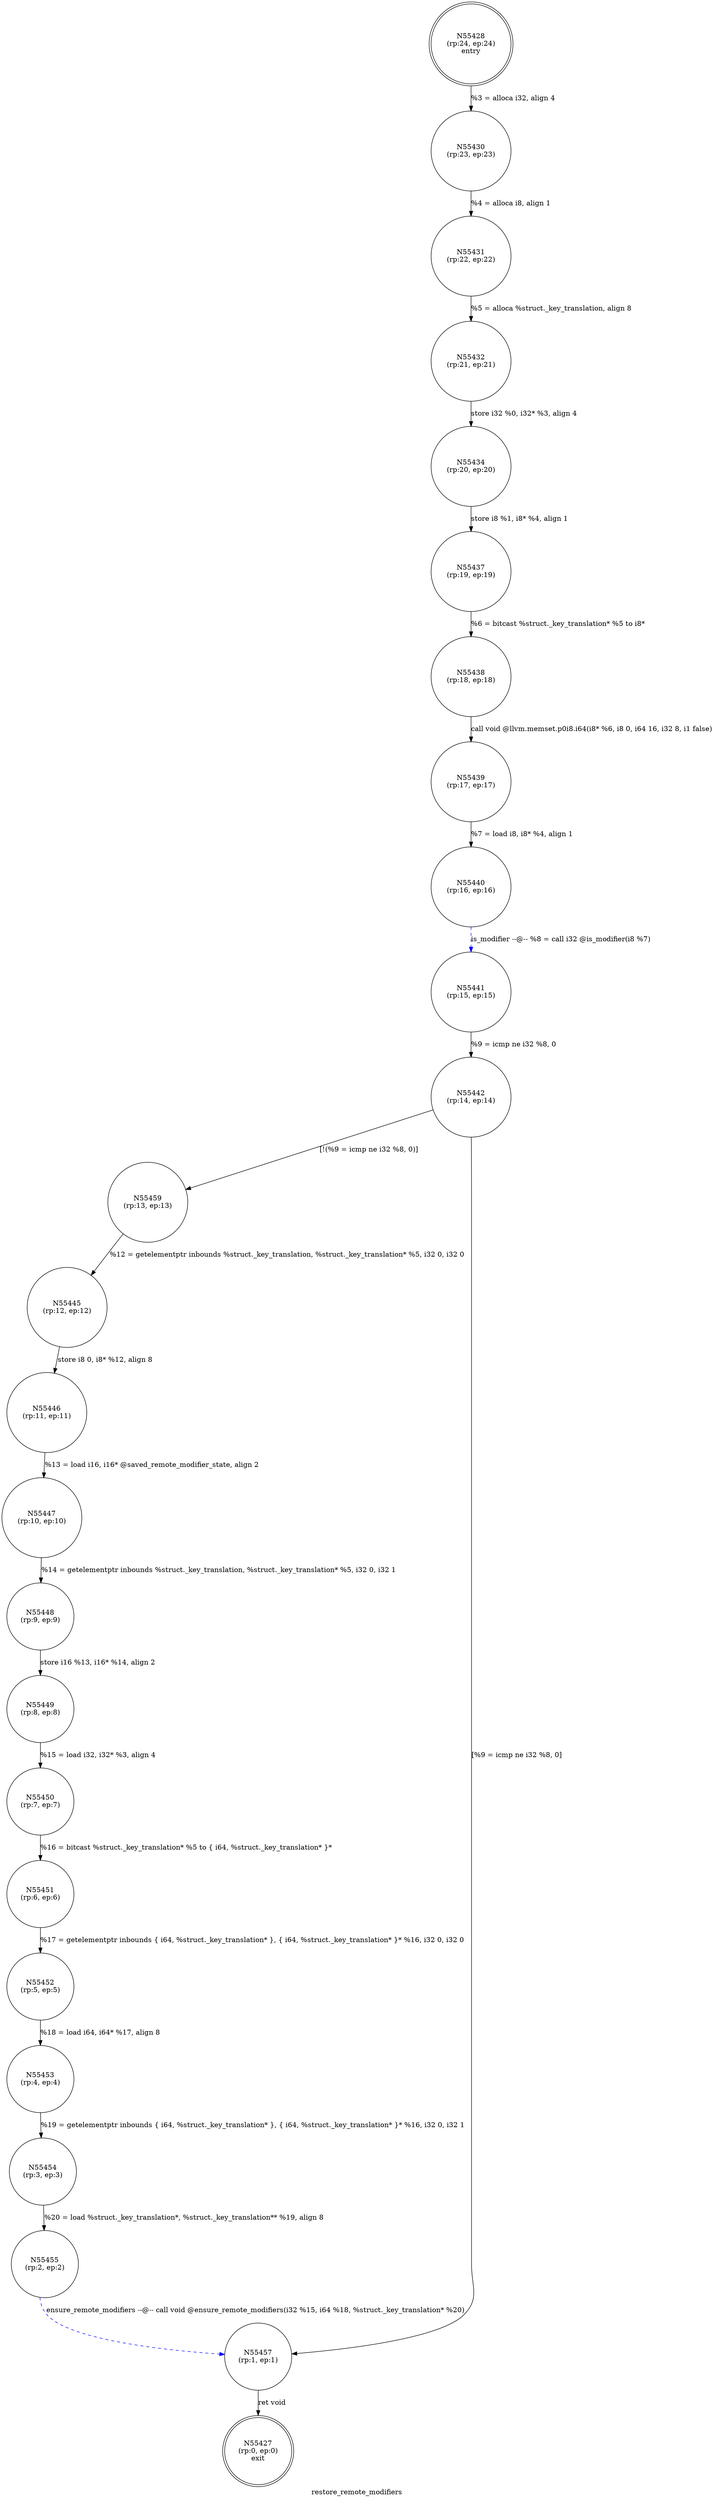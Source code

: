 digraph restore_remote_modifiers {
label="restore_remote_modifiers"
55427 [label="N55427\n(rp:0, ep:0)\nexit", shape="doublecircle"]
55428 [label="N55428\n(rp:24, ep:24)\nentry", shape="doublecircle"]
55428 -> 55430 [label="%3 = alloca i32, align 4"]
55430 [label="N55430\n(rp:23, ep:23)", shape="circle"]
55430 -> 55431 [label="%4 = alloca i8, align 1"]
55431 [label="N55431\n(rp:22, ep:22)", shape="circle"]
55431 -> 55432 [label="%5 = alloca %struct._key_translation, align 8"]
55432 [label="N55432\n(rp:21, ep:21)", shape="circle"]
55432 -> 55434 [label="store i32 %0, i32* %3, align 4"]
55434 [label="N55434\n(rp:20, ep:20)", shape="circle"]
55434 -> 55437 [label="store i8 %1, i8* %4, align 1"]
55437 [label="N55437\n(rp:19, ep:19)", shape="circle"]
55437 -> 55438 [label="%6 = bitcast %struct._key_translation* %5 to i8*"]
55438 [label="N55438\n(rp:18, ep:18)", shape="circle"]
55438 -> 55439 [label="call void @llvm.memset.p0i8.i64(i8* %6, i8 0, i64 16, i32 8, i1 false)"]
55439 [label="N55439\n(rp:17, ep:17)", shape="circle"]
55439 -> 55440 [label="%7 = load i8, i8* %4, align 1"]
55440 [label="N55440\n(rp:16, ep:16)", shape="circle"]
55440 -> 55441 [label="is_modifier --@-- %8 = call i32 @is_modifier(i8 %7)", style="dashed", color="blue"]
55441 [label="N55441\n(rp:15, ep:15)", shape="circle"]
55441 -> 55442 [label="%9 = icmp ne i32 %8, 0"]
55442 [label="N55442\n(rp:14, ep:14)", shape="circle"]
55442 -> 55459 [label="[!(%9 = icmp ne i32 %8, 0)]"]
55442 -> 55457 [label="[%9 = icmp ne i32 %8, 0]"]
55445 [label="N55445\n(rp:12, ep:12)", shape="circle"]
55445 -> 55446 [label="store i8 0, i8* %12, align 8"]
55446 [label="N55446\n(rp:11, ep:11)", shape="circle"]
55446 -> 55447 [label="%13 = load i16, i16* @saved_remote_modifier_state, align 2"]
55447 [label="N55447\n(rp:10, ep:10)", shape="circle"]
55447 -> 55448 [label="%14 = getelementptr inbounds %struct._key_translation, %struct._key_translation* %5, i32 0, i32 1"]
55448 [label="N55448\n(rp:9, ep:9)", shape="circle"]
55448 -> 55449 [label="store i16 %13, i16* %14, align 2"]
55449 [label="N55449\n(rp:8, ep:8)", shape="circle"]
55449 -> 55450 [label="%15 = load i32, i32* %3, align 4"]
55450 [label="N55450\n(rp:7, ep:7)", shape="circle"]
55450 -> 55451 [label="%16 = bitcast %struct._key_translation* %5 to { i64, %struct._key_translation* }*"]
55451 [label="N55451\n(rp:6, ep:6)", shape="circle"]
55451 -> 55452 [label="%17 = getelementptr inbounds { i64, %struct._key_translation* }, { i64, %struct._key_translation* }* %16, i32 0, i32 0"]
55452 [label="N55452\n(rp:5, ep:5)", shape="circle"]
55452 -> 55453 [label="%18 = load i64, i64* %17, align 8"]
55453 [label="N55453\n(rp:4, ep:4)", shape="circle"]
55453 -> 55454 [label="%19 = getelementptr inbounds { i64, %struct._key_translation* }, { i64, %struct._key_translation* }* %16, i32 0, i32 1"]
55454 [label="N55454\n(rp:3, ep:3)", shape="circle"]
55454 -> 55455 [label="%20 = load %struct._key_translation*, %struct._key_translation** %19, align 8"]
55455 [label="N55455\n(rp:2, ep:2)", shape="circle"]
55455 -> 55457 [label="ensure_remote_modifiers --@-- call void @ensure_remote_modifiers(i32 %15, i64 %18, %struct._key_translation* %20)", style="dashed", color="blue"]
55457 [label="N55457\n(rp:1, ep:1)", shape="circle"]
55457 -> 55427 [label="ret void"]
55459 [label="N55459\n(rp:13, ep:13)", shape="circle"]
55459 -> 55445 [label="%12 = getelementptr inbounds %struct._key_translation, %struct._key_translation* %5, i32 0, i32 0"]
}
